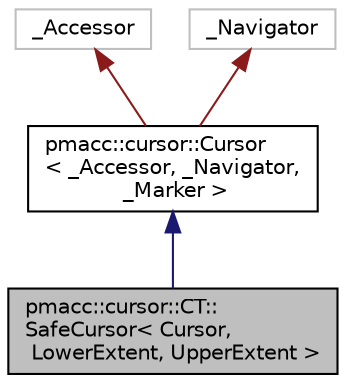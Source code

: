 digraph "pmacc::cursor::CT::SafeCursor&lt; Cursor, LowerExtent, UpperExtent &gt;"
{
 // LATEX_PDF_SIZE
  edge [fontname="Helvetica",fontsize="10",labelfontname="Helvetica",labelfontsize="10"];
  node [fontname="Helvetica",fontsize="10",shape=record];
  Node1 [label="pmacc::cursor::CT::\lSafeCursor\< Cursor,\l LowerExtent, UpperExtent \>",height=0.2,width=0.4,color="black", fillcolor="grey75", style="filled", fontcolor="black",tooltip="Compile-time version of cursor::SafeCursor where LowerExtent and UpperExtent are compile-time vectors..."];
  Node2 -> Node1 [dir="back",color="midnightblue",fontsize="10",style="solid",fontname="Helvetica"];
  Node2 [label="pmacc::cursor::Cursor\l\< _Accessor, _Navigator,\l _Marker \>",height=0.2,width=0.4,color="black", fillcolor="white", style="filled",URL="$classpmacc_1_1cursor_1_1_cursor.html",tooltip="A cursor is used to access a single datum and to jump to another one."];
  Node3 -> Node2 [dir="back",color="firebrick4",fontsize="10",style="solid",fontname="Helvetica"];
  Node3 [label="_Accessor",height=0.2,width=0.4,color="grey75", fillcolor="white", style="filled",tooltip=" "];
  Node4 -> Node2 [dir="back",color="firebrick4",fontsize="10",style="solid",fontname="Helvetica"];
  Node4 [label="_Navigator",height=0.2,width=0.4,color="grey75", fillcolor="white", style="filled",tooltip=" "];
}
